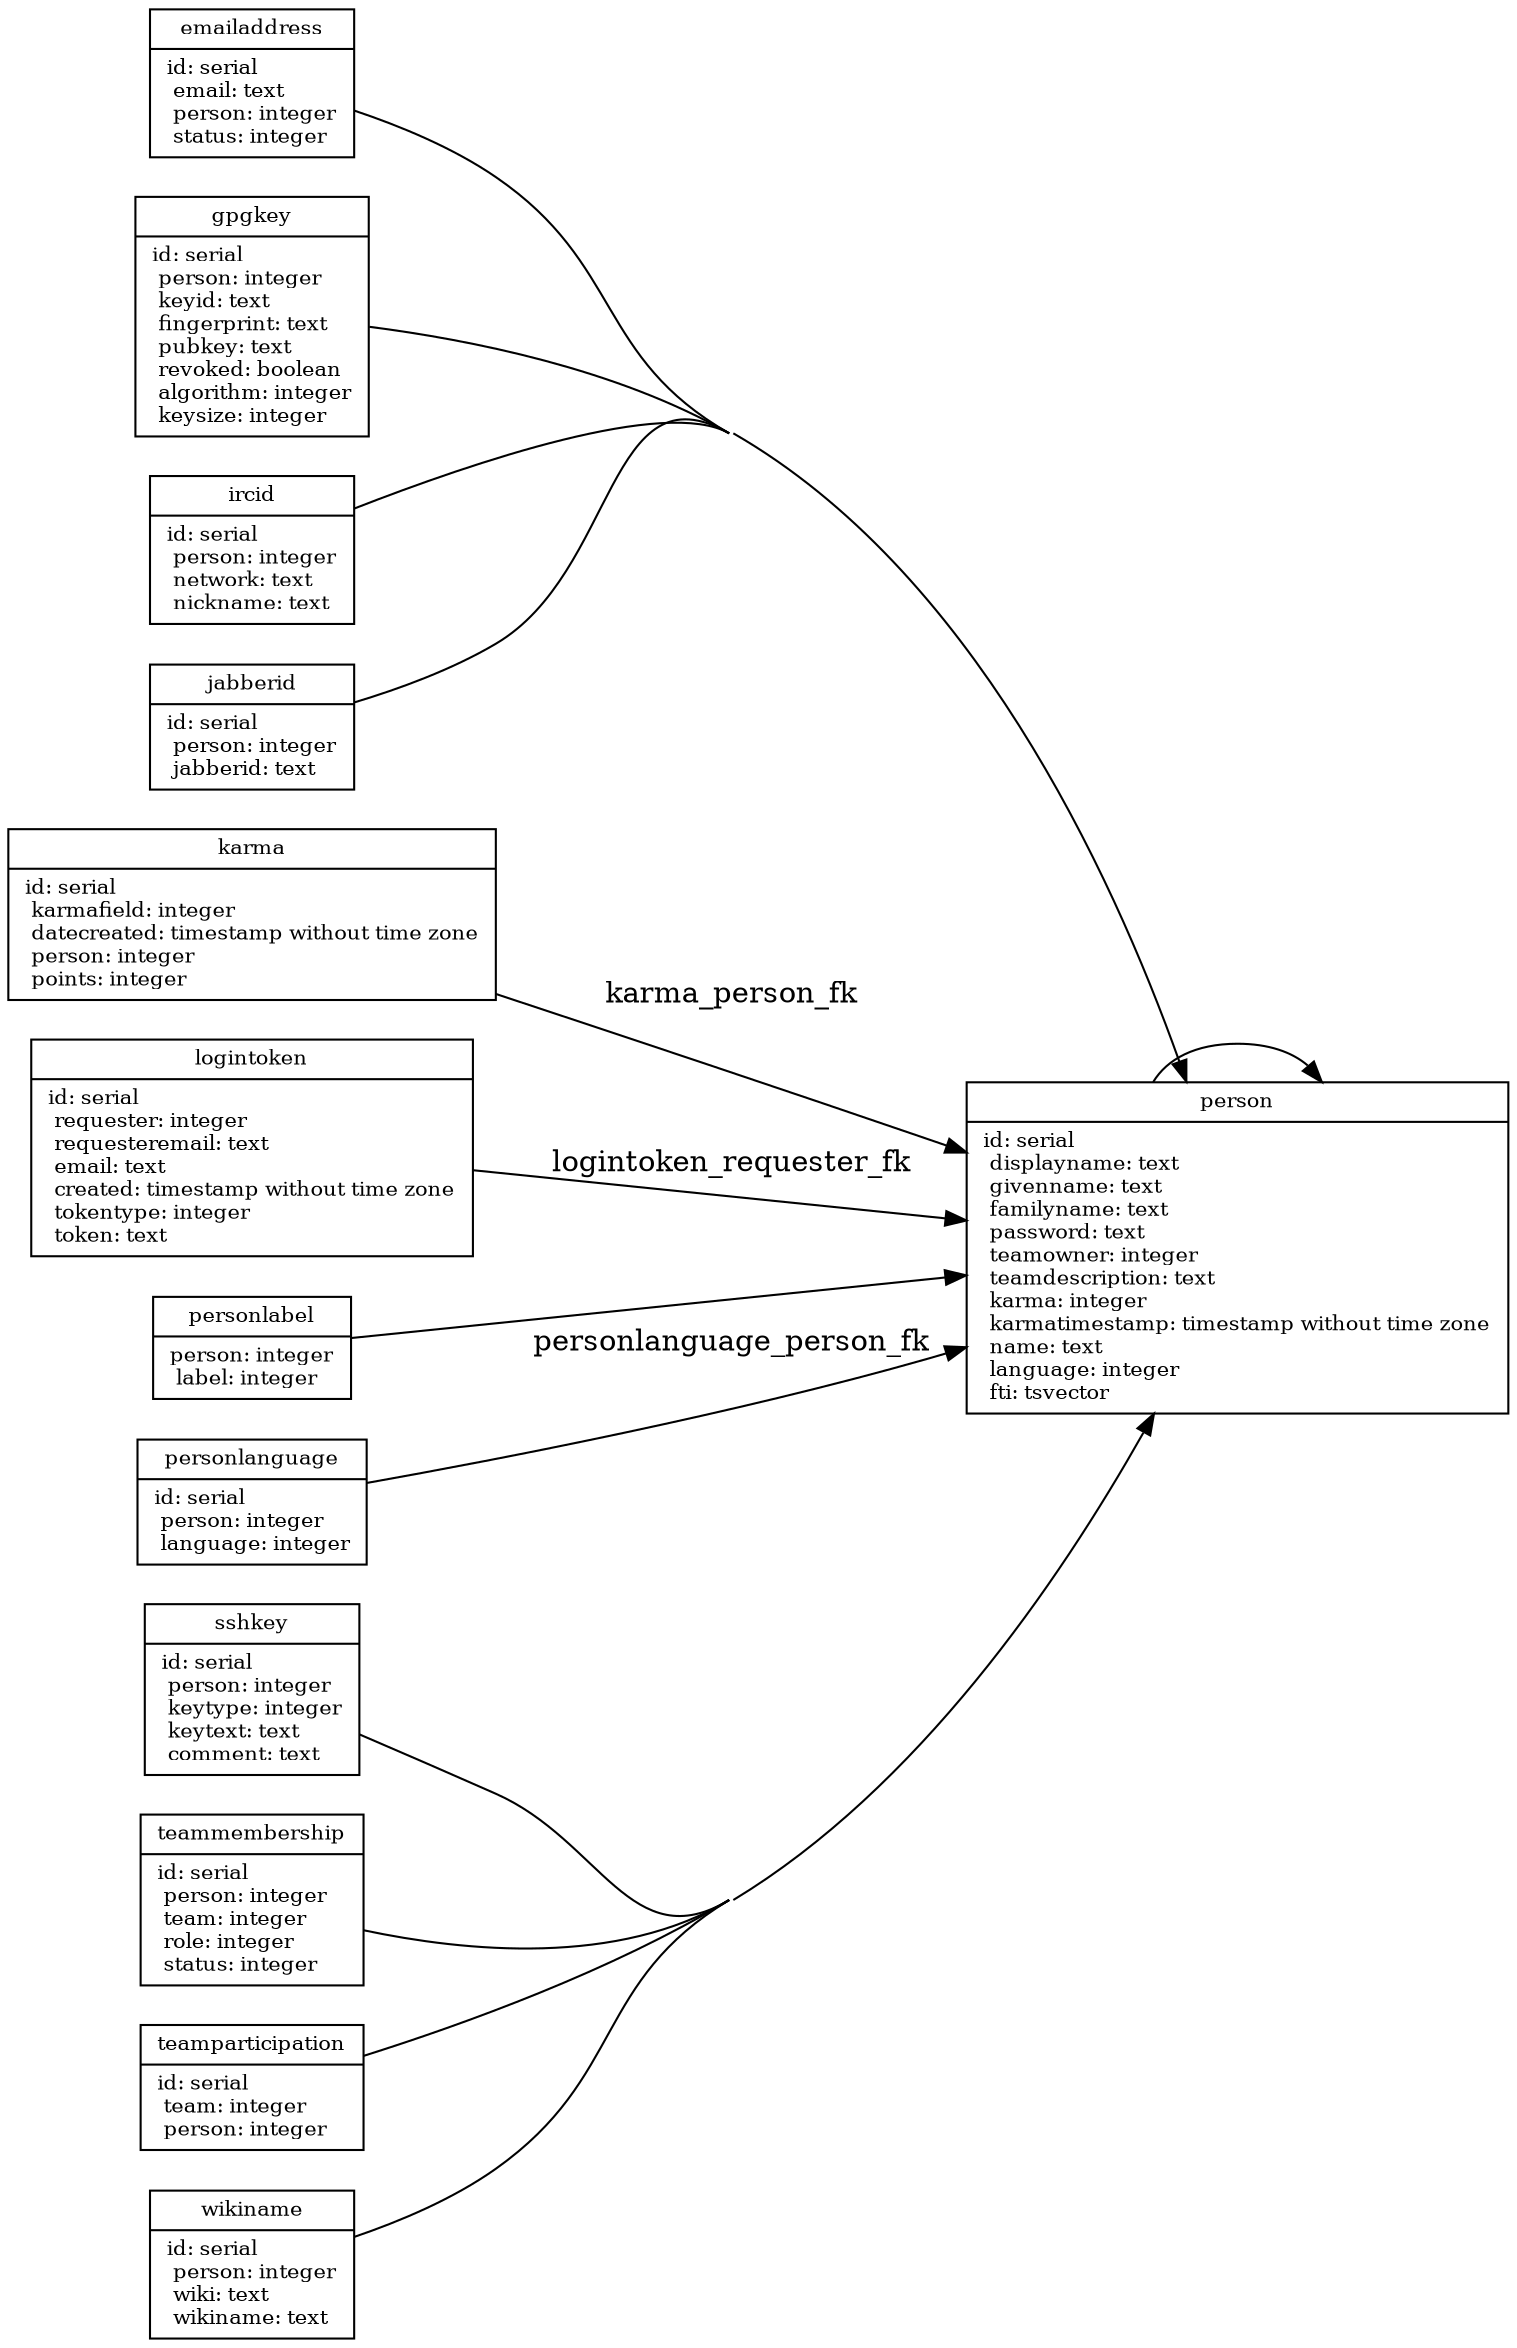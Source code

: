 digraph g {
graph [
rankdir = "LR",
concentrate = true,
ratio = auto
];
node [
fontsize = "10",
shape = record
];
edge [
];

"emailaddress" [shape = record, label = "<col0> \N |  id:  serial\l email:  text\l person:  integer\l status:  integer\l" ];

"gpgkey" [shape = record, label = "<col0> \N |  id:  serial\l person:  integer\l keyid:  text\l fingerprint:  text\l pubkey:  text\l revoked:  boolean\l algorithm:  integer\l keysize:  integer\l" ];

"ircid" [shape = record, label = "<col0> \N |  id:  serial\l person:  integer\l network:  text\l nickname:  text\l" ];

"jabberid" [shape = record, label = "<col0> \N |  id:  serial\l person:  integer\l jabberid:  text\l" ];

"karma" [shape = record, label = "<col0> \N |  id:  serial\l karmafield:  integer\l datecreated:  timestamp without time zone\l person:  integer\l points:  integer\l" ];

"logintoken" [shape = record, label = "<col0> \N |  id:  serial\l requester:  integer\l requesteremail:  text\l email:  text\l created:  timestamp without time zone\l tokentype:  integer\l token:  text\l" ];

"person" [shape = record, label = "<col0> \N |  id:  serial\l displayname:  text\l givenname:  text\l familyname:  text\l password:  text\l teamowner:  integer\l teamdescription:  text\l karma:  integer\l karmatimestamp:  timestamp without time zone\l name:  text\l language:  integer\l fti:  tsvector\l" ];

"personlabel" [shape = record, label = "<col0> \N |  person:  integer\l label:  integer\l" ];

"personlanguage" [shape = record, label = "<col0> \N |  id:  serial\l person:  integer\l language:  integer\l" ];

"sshkey" [shape = record, label = "<col0> \N |  id:  serial\l person:  integer\l keytype:  integer\l keytext:  text\l comment:  text\l" ];

"teammembership" [shape = record, label = "<col0> \N |  id:  serial\l person:  integer\l team:  integer\l role:  integer\l status:  integer\l" ];

"teamparticipation" [shape = record, label = "<col0> \N |  id:  serial\l team:  integer\l person:  integer\l" ];

"wikiname" [shape = record, label = "<col0> \N |  id:  serial\l person:  integer\l wiki:  text\l wikiname:  text\l" ];


"emailaddress" -> "person" [label=""];
"gpgkey" -> "person" [label=""];
"ircid" -> "person" [label=""];
"jabberid" -> "person" [label=""];
"karma" -> "person" [label="karma_person_fk"];
"logintoken" -> "person" [label="logintoken_requester_fk"];
"person" -> "person" [label=""];
"personlabel" -> "person" [label=""];
"personlanguage" -> "person" [label="personlanguage_person_fk"];
"sshkey" -> "person" [label=""];
"teammembership" -> "person" [label=""];
"teammembership" -> "person" [label=""];
"teamparticipation" -> "person" [label=""];
"teamparticipation" -> "person" [label=""];
"wikiname" -> "person" [label=""];
}
